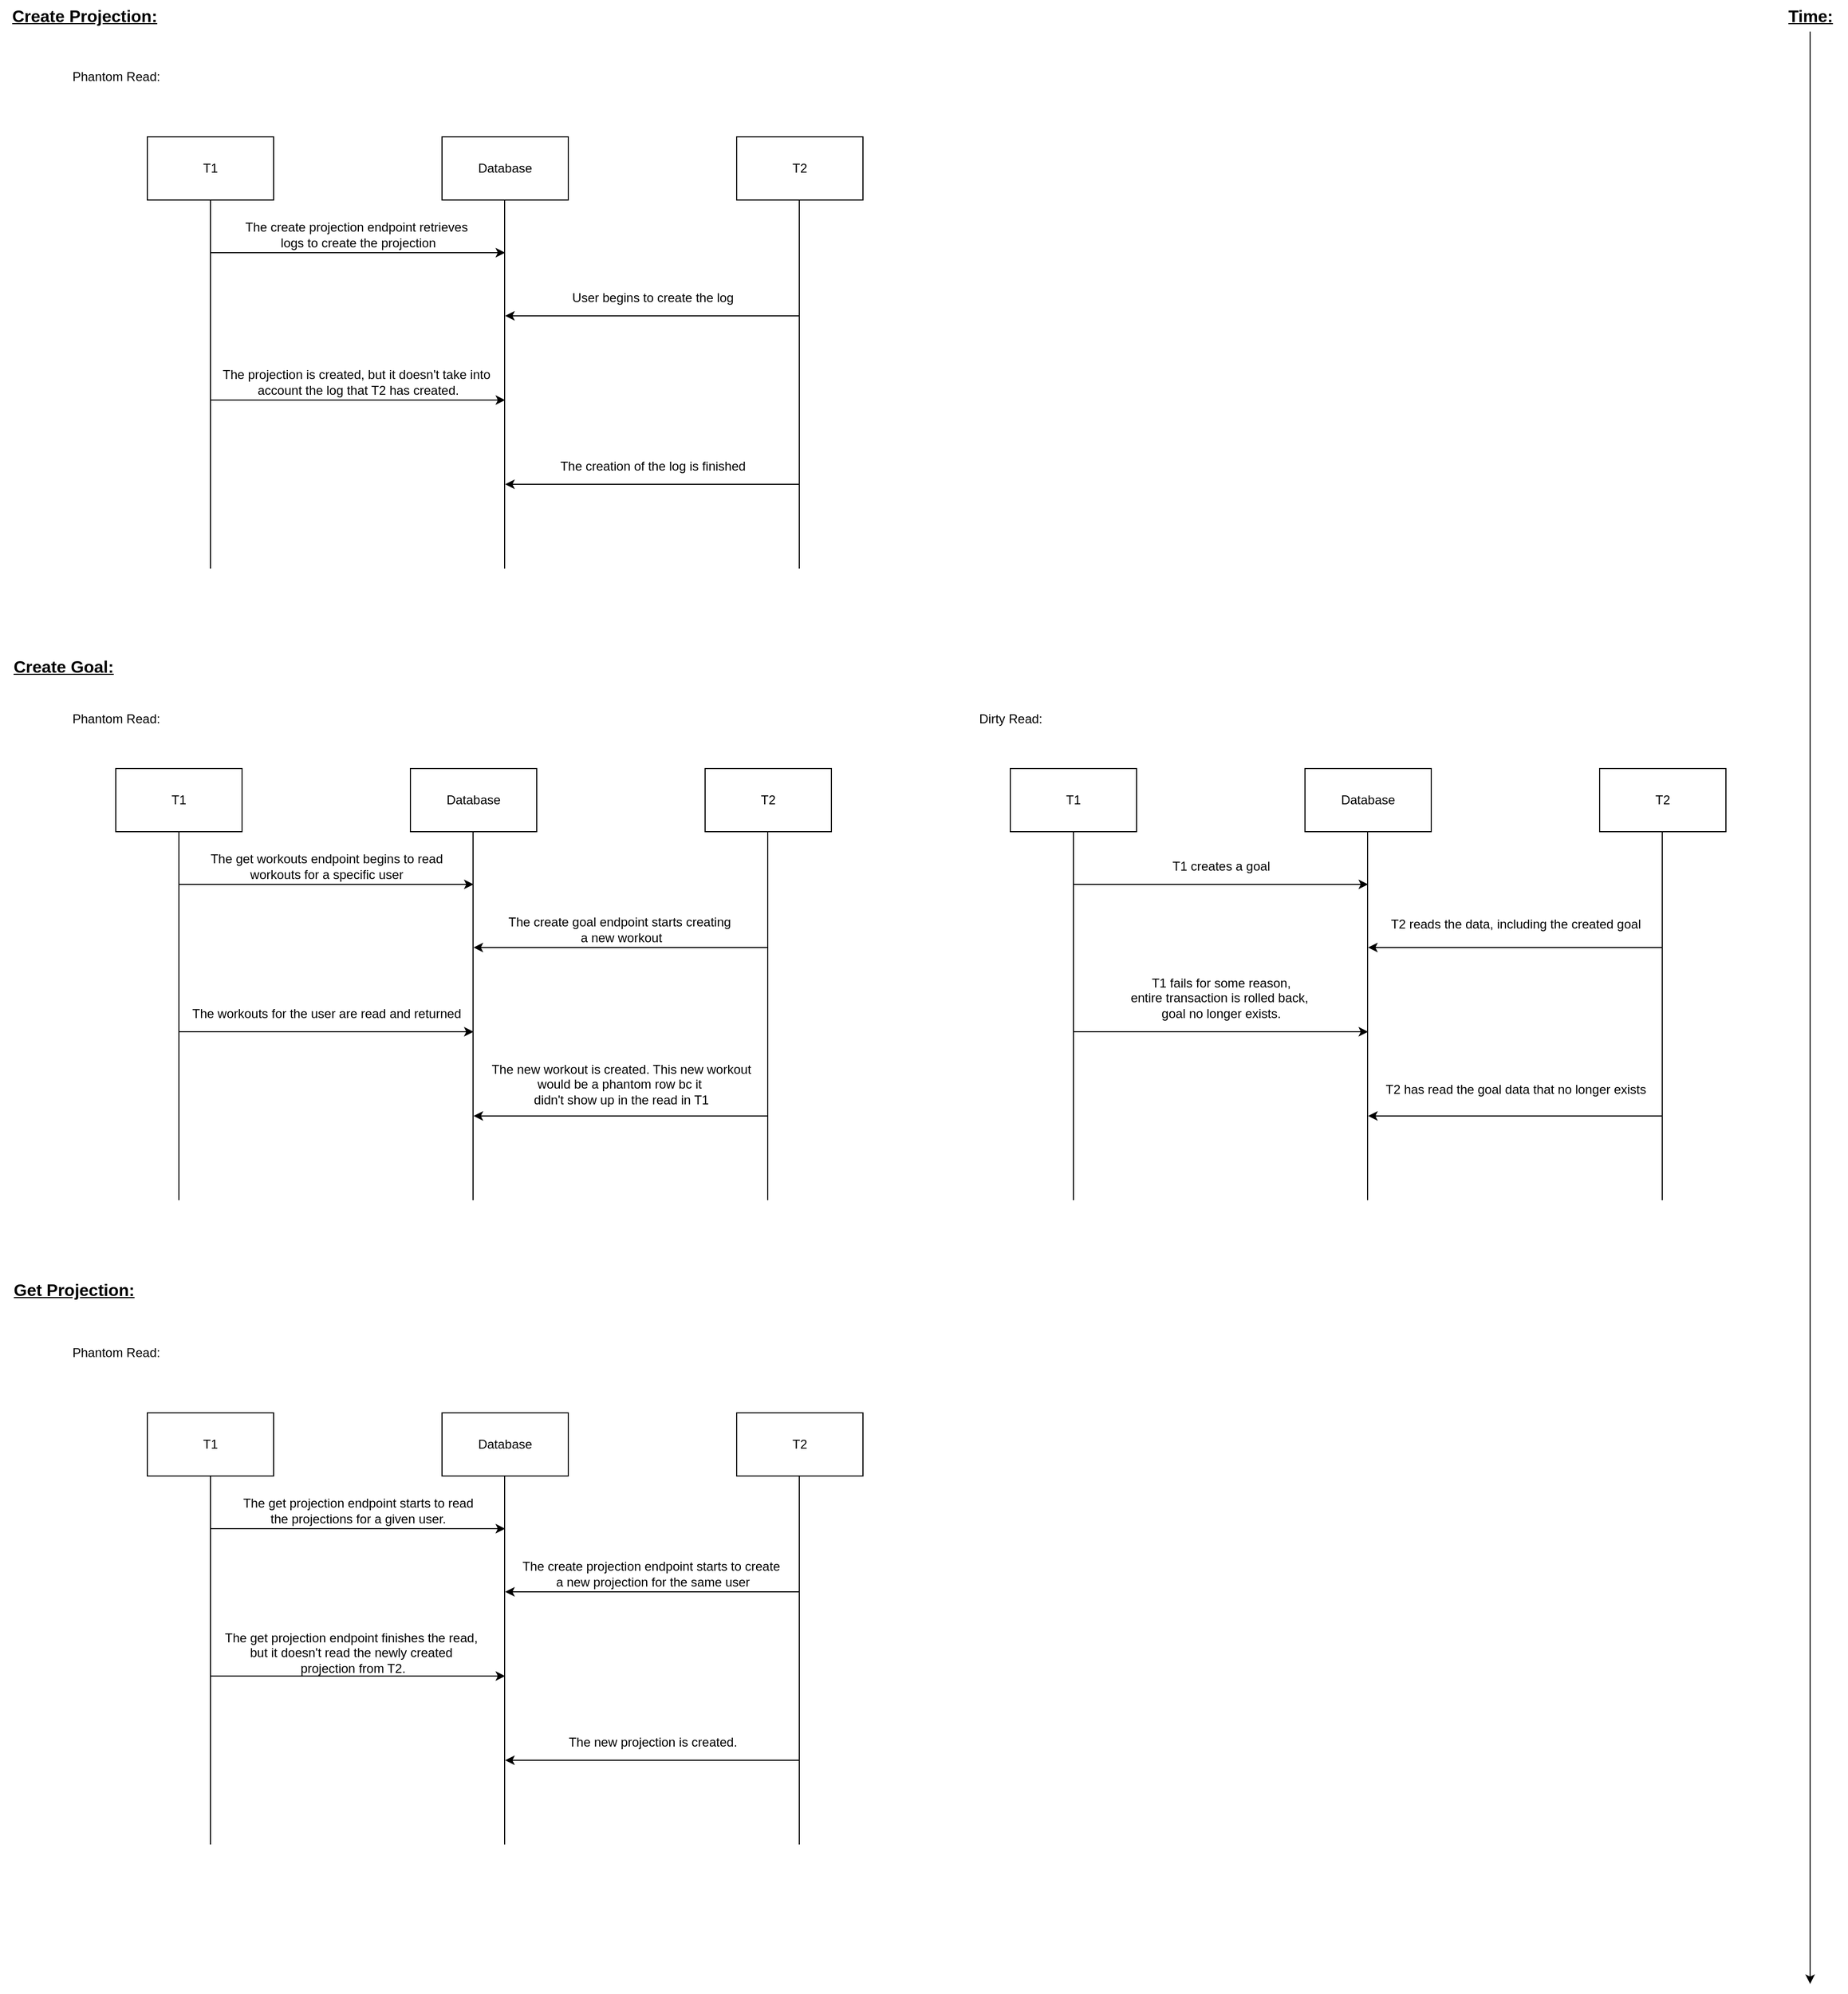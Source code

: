 <mxfile version="22.1.11" type="device">
  <diagram name="Page-1" id="2YBvvXClWsGukQMizWep">
    <mxGraphModel dx="3326" dy="1987" grid="1" gridSize="10" guides="1" tooltips="1" connect="1" arrows="1" fold="1" page="1" pageScale="1" pageWidth="850" pageHeight="1100" math="0" shadow="0">
      <root>
        <mxCell id="0" />
        <mxCell id="1" parent="0" />
        <mxCell id="mjiUjwl8vzSuEEX9nJL5-1" value="T1" style="rounded=0;whiteSpace=wrap;html=1;" parent="1" vertex="1">
          <mxGeometry x="125" y="190" width="120" height="60" as="geometry" />
        </mxCell>
        <mxCell id="mjiUjwl8vzSuEEX9nJL5-2" value="Database" style="rounded=0;whiteSpace=wrap;html=1;" parent="1" vertex="1">
          <mxGeometry x="405" y="190" width="120" height="60" as="geometry" />
        </mxCell>
        <mxCell id="mjiUjwl8vzSuEEX9nJL5-3" value="T2" style="rounded=0;whiteSpace=wrap;html=1;" parent="1" vertex="1">
          <mxGeometry x="685" y="190" width="120" height="60" as="geometry" />
        </mxCell>
        <mxCell id="mjiUjwl8vzSuEEX9nJL5-4" value="" style="endArrow=none;html=1;rounded=0;entryX=0.5;entryY=1;entryDx=0;entryDy=0;" parent="1" target="mjiUjwl8vzSuEEX9nJL5-1" edge="1">
          <mxGeometry width="50" height="50" relative="1" as="geometry">
            <mxPoint x="185" y="600" as="sourcePoint" />
            <mxPoint x="425" y="430" as="targetPoint" />
          </mxGeometry>
        </mxCell>
        <mxCell id="mjiUjwl8vzSuEEX9nJL5-5" value="" style="endArrow=none;html=1;rounded=0;entryX=0.5;entryY=1;entryDx=0;entryDy=0;" parent="1" edge="1">
          <mxGeometry width="50" height="50" relative="1" as="geometry">
            <mxPoint x="744.5" y="600" as="sourcePoint" />
            <mxPoint x="744.5" y="250" as="targetPoint" />
          </mxGeometry>
        </mxCell>
        <mxCell id="mjiUjwl8vzSuEEX9nJL5-6" value="" style="endArrow=none;html=1;rounded=0;entryX=0.5;entryY=1;entryDx=0;entryDy=0;" parent="1" edge="1">
          <mxGeometry width="50" height="50" relative="1" as="geometry">
            <mxPoint x="464.5" y="600" as="sourcePoint" />
            <mxPoint x="464.5" y="250" as="targetPoint" />
          </mxGeometry>
        </mxCell>
        <mxCell id="mjiUjwl8vzSuEEX9nJL5-7" value="&lt;b&gt;&lt;font size=&quot;1&quot; style=&quot;&quot;&gt;&lt;u style=&quot;font-size: 16px;&quot;&gt;Create Projection:&lt;/u&gt;&lt;/font&gt;&lt;/b&gt;" style="text;html=1;align=center;verticalAlign=middle;resizable=0;points=[];autosize=1;strokeColor=none;fillColor=none;" parent="1" vertex="1">
          <mxGeometry x="-15" y="60" width="160" height="30" as="geometry" />
        </mxCell>
        <mxCell id="mjiUjwl8vzSuEEX9nJL5-8" value="Phantom Read:" style="text;html=1;align=center;verticalAlign=middle;resizable=0;points=[];autosize=1;strokeColor=none;fillColor=none;" parent="1" vertex="1">
          <mxGeometry x="40" y="118" width="110" height="30" as="geometry" />
        </mxCell>
        <mxCell id="mjiUjwl8vzSuEEX9nJL5-9" value="" style="endArrow=classic;html=1;rounded=0;" parent="1" edge="1">
          <mxGeometry width="50" height="50" relative="1" as="geometry">
            <mxPoint x="185" y="300" as="sourcePoint" />
            <mxPoint x="465" y="300" as="targetPoint" />
          </mxGeometry>
        </mxCell>
        <mxCell id="mjiUjwl8vzSuEEX9nJL5-10" value="The create projection endpoint retrieves&amp;nbsp;&lt;br&gt;logs to create the projection" style="text;html=1;align=center;verticalAlign=middle;resizable=0;points=[];autosize=1;strokeColor=none;fillColor=none;" parent="1" vertex="1">
          <mxGeometry x="205" y="263" width="240" height="40" as="geometry" />
        </mxCell>
        <mxCell id="mjiUjwl8vzSuEEX9nJL5-11" value="" style="endArrow=classic;html=1;rounded=0;" parent="1" edge="1">
          <mxGeometry width="50" height="50" relative="1" as="geometry">
            <mxPoint x="745" y="360" as="sourcePoint" />
            <mxPoint x="465" y="360" as="targetPoint" />
          </mxGeometry>
        </mxCell>
        <mxCell id="mjiUjwl8vzSuEEX9nJL5-12" value="User begins to create the log" style="text;html=1;align=center;verticalAlign=middle;resizable=0;points=[];autosize=1;strokeColor=none;fillColor=none;" parent="1" vertex="1">
          <mxGeometry x="515" y="328" width="180" height="30" as="geometry" />
        </mxCell>
        <mxCell id="mjiUjwl8vzSuEEX9nJL5-13" value="" style="endArrow=classic;html=1;rounded=0;" parent="1" edge="1">
          <mxGeometry width="50" height="50" relative="1" as="geometry">
            <mxPoint x="185" y="440" as="sourcePoint" />
            <mxPoint x="465" y="440" as="targetPoint" />
          </mxGeometry>
        </mxCell>
        <mxCell id="mjiUjwl8vzSuEEX9nJL5-14" value="The projection is created, but it doesn&#39;t take into&amp;nbsp;&lt;br&gt;account the log that T2 has created." style="text;html=1;align=center;verticalAlign=middle;resizable=0;points=[];autosize=1;strokeColor=none;fillColor=none;" parent="1" vertex="1">
          <mxGeometry x="185" y="403" width="280" height="40" as="geometry" />
        </mxCell>
        <mxCell id="mjiUjwl8vzSuEEX9nJL5-15" value="" style="endArrow=classic;html=1;rounded=0;" parent="1" edge="1">
          <mxGeometry width="50" height="50" relative="1" as="geometry">
            <mxPoint x="745" y="520" as="sourcePoint" />
            <mxPoint x="465" y="520" as="targetPoint" />
          </mxGeometry>
        </mxCell>
        <mxCell id="mjiUjwl8vzSuEEX9nJL5-16" value="The creation of the log is finished" style="text;html=1;align=center;verticalAlign=middle;resizable=0;points=[];autosize=1;strokeColor=none;fillColor=none;" parent="1" vertex="1">
          <mxGeometry x="505" y="488" width="200" height="30" as="geometry" />
        </mxCell>
        <mxCell id="mjiUjwl8vzSuEEX9nJL5-17" value="&lt;font style=&quot;font-size: 16px;&quot;&gt;&lt;u&gt;&lt;b&gt;Create Goal:&lt;/b&gt;&lt;/u&gt;&lt;/font&gt;" style="text;html=1;align=center;verticalAlign=middle;resizable=0;points=[];autosize=1;strokeColor=none;fillColor=none;" parent="1" vertex="1">
          <mxGeometry x="-15" y="678" width="120" height="30" as="geometry" />
        </mxCell>
        <mxCell id="mjiUjwl8vzSuEEX9nJL5-18" value="Phantom Read:" style="text;html=1;align=center;verticalAlign=middle;resizable=0;points=[];autosize=1;strokeColor=none;fillColor=none;" parent="1" vertex="1">
          <mxGeometry x="40" y="728" width="110" height="30" as="geometry" />
        </mxCell>
        <mxCell id="mjiUjwl8vzSuEEX9nJL5-19" value="T1" style="rounded=0;whiteSpace=wrap;html=1;" parent="1" vertex="1">
          <mxGeometry x="95" y="790" width="120" height="60" as="geometry" />
        </mxCell>
        <mxCell id="mjiUjwl8vzSuEEX9nJL5-20" value="Database" style="rounded=0;whiteSpace=wrap;html=1;" parent="1" vertex="1">
          <mxGeometry x="375" y="790" width="120" height="60" as="geometry" />
        </mxCell>
        <mxCell id="mjiUjwl8vzSuEEX9nJL5-21" value="T2" style="rounded=0;whiteSpace=wrap;html=1;" parent="1" vertex="1">
          <mxGeometry x="655" y="790" width="120" height="60" as="geometry" />
        </mxCell>
        <mxCell id="mjiUjwl8vzSuEEX9nJL5-22" value="" style="endArrow=none;html=1;rounded=0;entryX=0.5;entryY=1;entryDx=0;entryDy=0;" parent="1" target="mjiUjwl8vzSuEEX9nJL5-19" edge="1">
          <mxGeometry width="50" height="50" relative="1" as="geometry">
            <mxPoint x="155" y="1200" as="sourcePoint" />
            <mxPoint x="395" y="1030" as="targetPoint" />
          </mxGeometry>
        </mxCell>
        <mxCell id="mjiUjwl8vzSuEEX9nJL5-23" value="" style="endArrow=none;html=1;rounded=0;entryX=0.5;entryY=1;entryDx=0;entryDy=0;" parent="1" edge="1">
          <mxGeometry width="50" height="50" relative="1" as="geometry">
            <mxPoint x="714.5" y="1200" as="sourcePoint" />
            <mxPoint x="714.5" y="850" as="targetPoint" />
          </mxGeometry>
        </mxCell>
        <mxCell id="mjiUjwl8vzSuEEX9nJL5-24" value="" style="endArrow=none;html=1;rounded=0;entryX=0.5;entryY=1;entryDx=0;entryDy=0;" parent="1" edge="1">
          <mxGeometry width="50" height="50" relative="1" as="geometry">
            <mxPoint x="434.5" y="1200" as="sourcePoint" />
            <mxPoint x="434.5" y="850" as="targetPoint" />
          </mxGeometry>
        </mxCell>
        <mxCell id="mjiUjwl8vzSuEEX9nJL5-25" value="" style="endArrow=classic;html=1;rounded=0;" parent="1" edge="1">
          <mxGeometry width="50" height="50" relative="1" as="geometry">
            <mxPoint x="155" y="900" as="sourcePoint" />
            <mxPoint x="435" y="900" as="targetPoint" />
          </mxGeometry>
        </mxCell>
        <mxCell id="mjiUjwl8vzSuEEX9nJL5-26" value="The get workouts endpoint begins to read&lt;br&gt;workouts for a specific user" style="text;html=1;align=center;verticalAlign=middle;resizable=0;points=[];autosize=1;strokeColor=none;fillColor=none;" parent="1" vertex="1">
          <mxGeometry x="175" y="863" width="240" height="40" as="geometry" />
        </mxCell>
        <mxCell id="mjiUjwl8vzSuEEX9nJL5-27" value="" style="endArrow=classic;html=1;rounded=0;" parent="1" edge="1">
          <mxGeometry width="50" height="50" relative="1" as="geometry">
            <mxPoint x="715" y="960" as="sourcePoint" />
            <mxPoint x="435" y="960" as="targetPoint" />
          </mxGeometry>
        </mxCell>
        <mxCell id="mjiUjwl8vzSuEEX9nJL5-28" value="The create goal endpoint starts creating&amp;nbsp;&lt;br&gt;a new workout" style="text;html=1;align=center;verticalAlign=middle;resizable=0;points=[];autosize=1;strokeColor=none;fillColor=none;" parent="1" vertex="1">
          <mxGeometry x="455" y="923" width="240" height="40" as="geometry" />
        </mxCell>
        <mxCell id="mjiUjwl8vzSuEEX9nJL5-29" value="" style="endArrow=classic;html=1;rounded=0;" parent="1" edge="1">
          <mxGeometry width="50" height="50" relative="1" as="geometry">
            <mxPoint x="155" y="1040" as="sourcePoint" />
            <mxPoint x="435" y="1040" as="targetPoint" />
          </mxGeometry>
        </mxCell>
        <mxCell id="mjiUjwl8vzSuEEX9nJL5-30" value="The workouts for the user are read and returned" style="text;html=1;align=center;verticalAlign=middle;resizable=0;points=[];autosize=1;strokeColor=none;fillColor=none;" parent="1" vertex="1">
          <mxGeometry x="155" y="1008" width="280" height="30" as="geometry" />
        </mxCell>
        <mxCell id="mjiUjwl8vzSuEEX9nJL5-31" value="" style="endArrow=classic;html=1;rounded=0;" parent="1" edge="1">
          <mxGeometry width="50" height="50" relative="1" as="geometry">
            <mxPoint x="715" y="1120" as="sourcePoint" />
            <mxPoint x="435" y="1120" as="targetPoint" />
          </mxGeometry>
        </mxCell>
        <mxCell id="mjiUjwl8vzSuEEX9nJL5-32" value="The new workout is created. This new workout&lt;br&gt;would be a phantom row bc it&amp;nbsp;&lt;br&gt;didn&#39;t show up in the read in T1" style="text;html=1;align=center;verticalAlign=middle;resizable=0;points=[];autosize=1;strokeColor=none;fillColor=none;" parent="1" vertex="1">
          <mxGeometry x="440" y="1060" width="270" height="60" as="geometry" />
        </mxCell>
        <mxCell id="mjiUjwl8vzSuEEX9nJL5-34" value="T1" style="rounded=0;whiteSpace=wrap;html=1;" parent="1" vertex="1">
          <mxGeometry x="125" y="1402" width="120" height="60" as="geometry" />
        </mxCell>
        <mxCell id="mjiUjwl8vzSuEEX9nJL5-35" value="Database" style="rounded=0;whiteSpace=wrap;html=1;" parent="1" vertex="1">
          <mxGeometry x="405" y="1402" width="120" height="60" as="geometry" />
        </mxCell>
        <mxCell id="mjiUjwl8vzSuEEX9nJL5-36" value="T2" style="rounded=0;whiteSpace=wrap;html=1;" parent="1" vertex="1">
          <mxGeometry x="685" y="1402" width="120" height="60" as="geometry" />
        </mxCell>
        <mxCell id="mjiUjwl8vzSuEEX9nJL5-37" value="" style="endArrow=none;html=1;rounded=0;entryX=0.5;entryY=1;entryDx=0;entryDy=0;" parent="1" target="mjiUjwl8vzSuEEX9nJL5-34" edge="1">
          <mxGeometry width="50" height="50" relative="1" as="geometry">
            <mxPoint x="185" y="1812" as="sourcePoint" />
            <mxPoint x="425" y="1642" as="targetPoint" />
          </mxGeometry>
        </mxCell>
        <mxCell id="mjiUjwl8vzSuEEX9nJL5-38" value="" style="endArrow=none;html=1;rounded=0;entryX=0.5;entryY=1;entryDx=0;entryDy=0;" parent="1" edge="1">
          <mxGeometry width="50" height="50" relative="1" as="geometry">
            <mxPoint x="744.5" y="1812" as="sourcePoint" />
            <mxPoint x="744.5" y="1462" as="targetPoint" />
          </mxGeometry>
        </mxCell>
        <mxCell id="mjiUjwl8vzSuEEX9nJL5-39" value="" style="endArrow=none;html=1;rounded=0;entryX=0.5;entryY=1;entryDx=0;entryDy=0;" parent="1" edge="1">
          <mxGeometry width="50" height="50" relative="1" as="geometry">
            <mxPoint x="464.5" y="1812" as="sourcePoint" />
            <mxPoint x="464.5" y="1462" as="targetPoint" />
          </mxGeometry>
        </mxCell>
        <mxCell id="mjiUjwl8vzSuEEX9nJL5-40" value="Phantom Read:" style="text;html=1;align=center;verticalAlign=middle;resizable=0;points=[];autosize=1;strokeColor=none;fillColor=none;" parent="1" vertex="1">
          <mxGeometry x="40" y="1330" width="110" height="30" as="geometry" />
        </mxCell>
        <mxCell id="mjiUjwl8vzSuEEX9nJL5-41" value="" style="endArrow=classic;html=1;rounded=0;" parent="1" edge="1">
          <mxGeometry width="50" height="50" relative="1" as="geometry">
            <mxPoint x="185" y="1512" as="sourcePoint" />
            <mxPoint x="465" y="1512" as="targetPoint" />
          </mxGeometry>
        </mxCell>
        <mxCell id="mjiUjwl8vzSuEEX9nJL5-42" value="The get projection endpoint starts to read&lt;br&gt;the projections for a given user." style="text;html=1;align=center;verticalAlign=middle;resizable=0;points=[];autosize=1;strokeColor=none;fillColor=none;" parent="1" vertex="1">
          <mxGeometry x="205" y="1475" width="240" height="40" as="geometry" />
        </mxCell>
        <mxCell id="mjiUjwl8vzSuEEX9nJL5-43" value="" style="endArrow=classic;html=1;rounded=0;" parent="1" edge="1">
          <mxGeometry width="50" height="50" relative="1" as="geometry">
            <mxPoint x="745" y="1572" as="sourcePoint" />
            <mxPoint x="465" y="1572" as="targetPoint" />
          </mxGeometry>
        </mxCell>
        <mxCell id="mjiUjwl8vzSuEEX9nJL5-44" value="The create projection endpoint starts to create&amp;nbsp;&lt;br&gt;a new projection for the same user" style="text;html=1;align=center;verticalAlign=middle;resizable=0;points=[];autosize=1;strokeColor=none;fillColor=none;" parent="1" vertex="1">
          <mxGeometry x="470" y="1535" width="270" height="40" as="geometry" />
        </mxCell>
        <mxCell id="mjiUjwl8vzSuEEX9nJL5-45" value="" style="endArrow=classic;html=1;rounded=0;" parent="1" edge="1">
          <mxGeometry width="50" height="50" relative="1" as="geometry">
            <mxPoint x="185" y="1652" as="sourcePoint" />
            <mxPoint x="465" y="1652" as="targetPoint" />
          </mxGeometry>
        </mxCell>
        <mxCell id="mjiUjwl8vzSuEEX9nJL5-46" value="The get projection endpoint finishes the read,&amp;nbsp;&lt;br&gt;but it doesn&#39;t read the newly created&amp;nbsp;&lt;br&gt;projection from T2." style="text;html=1;align=center;verticalAlign=middle;resizable=0;points=[];autosize=1;strokeColor=none;fillColor=none;" parent="1" vertex="1">
          <mxGeometry x="185" y="1600" width="270" height="60" as="geometry" />
        </mxCell>
        <mxCell id="mjiUjwl8vzSuEEX9nJL5-47" value="" style="endArrow=classic;html=1;rounded=0;" parent="1" edge="1">
          <mxGeometry width="50" height="50" relative="1" as="geometry">
            <mxPoint x="745" y="1732" as="sourcePoint" />
            <mxPoint x="465" y="1732" as="targetPoint" />
          </mxGeometry>
        </mxCell>
        <mxCell id="mjiUjwl8vzSuEEX9nJL5-48" value="The new projection is created." style="text;html=1;align=center;verticalAlign=middle;resizable=0;points=[];autosize=1;strokeColor=none;fillColor=none;" parent="1" vertex="1">
          <mxGeometry x="515" y="1700" width="180" height="30" as="geometry" />
        </mxCell>
        <mxCell id="mjiUjwl8vzSuEEX9nJL5-49" value="&lt;font style=&quot;font-size: 16px;&quot;&gt;&lt;b&gt;&lt;u&gt;Get Projection:&lt;/u&gt;&lt;/b&gt;&lt;/font&gt;" style="text;html=1;align=center;verticalAlign=middle;resizable=0;points=[];autosize=1;strokeColor=none;fillColor=none;" parent="1" vertex="1">
          <mxGeometry x="-15" y="1270" width="140" height="30" as="geometry" />
        </mxCell>
        <mxCell id="Ve1MwnN7fFuqkVEp6M6I-23" value="Dirty Read:" style="text;html=1;align=center;verticalAlign=middle;resizable=0;points=[];autosize=1;strokeColor=none;fillColor=none;" vertex="1" parent="1">
          <mxGeometry x="905" y="728" width="80" height="30" as="geometry" />
        </mxCell>
        <mxCell id="Ve1MwnN7fFuqkVEp6M6I-24" value="T1" style="rounded=0;whiteSpace=wrap;html=1;" vertex="1" parent="1">
          <mxGeometry x="945" y="790" width="120" height="60" as="geometry" />
        </mxCell>
        <mxCell id="Ve1MwnN7fFuqkVEp6M6I-25" value="Database" style="rounded=0;whiteSpace=wrap;html=1;" vertex="1" parent="1">
          <mxGeometry x="1225" y="790" width="120" height="60" as="geometry" />
        </mxCell>
        <mxCell id="Ve1MwnN7fFuqkVEp6M6I-26" value="T2" style="rounded=0;whiteSpace=wrap;html=1;" vertex="1" parent="1">
          <mxGeometry x="1505" y="790" width="120" height="60" as="geometry" />
        </mxCell>
        <mxCell id="Ve1MwnN7fFuqkVEp6M6I-27" value="" style="endArrow=none;html=1;rounded=0;entryX=0.5;entryY=1;entryDx=0;entryDy=0;" edge="1" parent="1" target="Ve1MwnN7fFuqkVEp6M6I-24">
          <mxGeometry width="50" height="50" relative="1" as="geometry">
            <mxPoint x="1005" y="1200" as="sourcePoint" />
            <mxPoint x="1245" y="1030" as="targetPoint" />
          </mxGeometry>
        </mxCell>
        <mxCell id="Ve1MwnN7fFuqkVEp6M6I-28" value="" style="endArrow=none;html=1;rounded=0;entryX=0.5;entryY=1;entryDx=0;entryDy=0;" edge="1" parent="1">
          <mxGeometry width="50" height="50" relative="1" as="geometry">
            <mxPoint x="1564.5" y="1200" as="sourcePoint" />
            <mxPoint x="1564.5" y="850" as="targetPoint" />
          </mxGeometry>
        </mxCell>
        <mxCell id="Ve1MwnN7fFuqkVEp6M6I-29" value="" style="endArrow=none;html=1;rounded=0;entryX=0.5;entryY=1;entryDx=0;entryDy=0;" edge="1" parent="1">
          <mxGeometry width="50" height="50" relative="1" as="geometry">
            <mxPoint x="1284.5" y="1200" as="sourcePoint" />
            <mxPoint x="1284.5" y="850" as="targetPoint" />
          </mxGeometry>
        </mxCell>
        <mxCell id="Ve1MwnN7fFuqkVEp6M6I-30" value="" style="endArrow=classic;html=1;rounded=0;" edge="1" parent="1">
          <mxGeometry width="50" height="50" relative="1" as="geometry">
            <mxPoint x="1005" y="900" as="sourcePoint" />
            <mxPoint x="1285" y="900" as="targetPoint" />
          </mxGeometry>
        </mxCell>
        <mxCell id="Ve1MwnN7fFuqkVEp6M6I-31" value="T1 creates a goal" style="text;html=1;align=center;verticalAlign=middle;resizable=0;points=[];autosize=1;strokeColor=none;fillColor=none;" vertex="1" parent="1">
          <mxGeometry x="1085" y="868" width="120" height="30" as="geometry" />
        </mxCell>
        <mxCell id="Ve1MwnN7fFuqkVEp6M6I-32" value="" style="endArrow=classic;html=1;rounded=0;" edge="1" parent="1">
          <mxGeometry width="50" height="50" relative="1" as="geometry">
            <mxPoint x="1565" y="960" as="sourcePoint" />
            <mxPoint x="1285" y="960" as="targetPoint" />
          </mxGeometry>
        </mxCell>
        <mxCell id="Ve1MwnN7fFuqkVEp6M6I-34" value="" style="endArrow=classic;html=1;rounded=0;" edge="1" parent="1">
          <mxGeometry width="50" height="50" relative="1" as="geometry">
            <mxPoint x="1005" y="1040" as="sourcePoint" />
            <mxPoint x="1285" y="1040" as="targetPoint" />
          </mxGeometry>
        </mxCell>
        <mxCell id="Ve1MwnN7fFuqkVEp6M6I-36" value="" style="endArrow=classic;html=1;rounded=0;" edge="1" parent="1">
          <mxGeometry width="50" height="50" relative="1" as="geometry">
            <mxPoint x="1565" y="1120" as="sourcePoint" />
            <mxPoint x="1285" y="1120" as="targetPoint" />
          </mxGeometry>
        </mxCell>
        <mxCell id="Ve1MwnN7fFuqkVEp6M6I-38" value="T2 reads the data, including the created goal" style="text;html=1;align=center;verticalAlign=middle;resizable=0;points=[];autosize=1;strokeColor=none;fillColor=none;" vertex="1" parent="1">
          <mxGeometry x="1295" y="923" width="260" height="30" as="geometry" />
        </mxCell>
        <mxCell id="Ve1MwnN7fFuqkVEp6M6I-39" value="T1 fails for some reason, &lt;br&gt;entire transaction is rolled back,&amp;nbsp;&lt;br&gt;goal no longer exists." style="text;html=1;align=center;verticalAlign=middle;resizable=0;points=[];autosize=1;strokeColor=none;fillColor=none;" vertex="1" parent="1">
          <mxGeometry x="1045" y="978" width="200" height="60" as="geometry" />
        </mxCell>
        <mxCell id="Ve1MwnN7fFuqkVEp6M6I-40" value="T2 has read the goal data that no longer exists" style="text;html=1;align=center;verticalAlign=middle;resizable=0;points=[];autosize=1;strokeColor=none;fillColor=none;" vertex="1" parent="1">
          <mxGeometry x="1290" y="1080" width="270" height="30" as="geometry" />
        </mxCell>
        <mxCell id="Ve1MwnN7fFuqkVEp6M6I-42" style="edgeStyle=orthogonalEdgeStyle;rounded=0;orthogonalLoop=1;jettySize=auto;html=1;" edge="1" parent="1" source="Ve1MwnN7fFuqkVEp6M6I-41">
          <mxGeometry relative="1" as="geometry">
            <mxPoint x="1705.0" y="1944.444" as="targetPoint" />
          </mxGeometry>
        </mxCell>
        <mxCell id="Ve1MwnN7fFuqkVEp6M6I-41" value="&lt;b&gt;&lt;u&gt;&lt;font style=&quot;font-size: 16px;&quot;&gt;Time:&lt;br&gt;&lt;/font&gt;&lt;/u&gt;&lt;/b&gt;" style="text;html=1;align=center;verticalAlign=middle;resizable=0;points=[];autosize=1;strokeColor=none;fillColor=none;" vertex="1" parent="1">
          <mxGeometry x="1670" y="60" width="70" height="30" as="geometry" />
        </mxCell>
      </root>
    </mxGraphModel>
  </diagram>
</mxfile>
